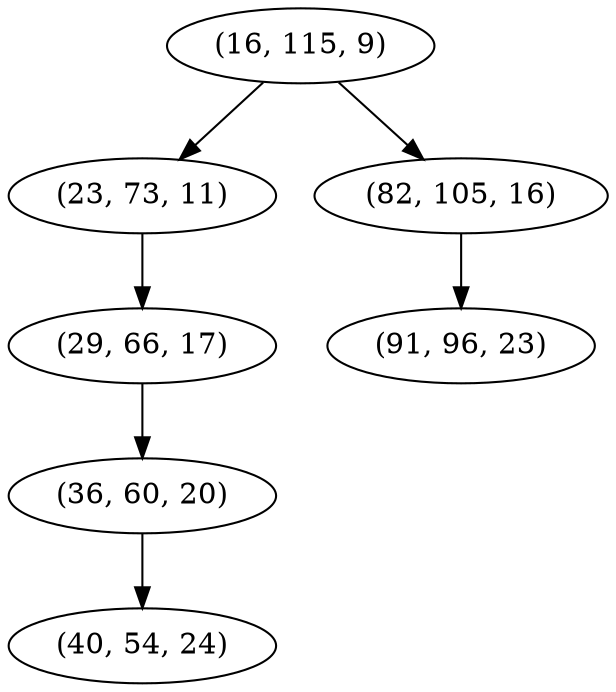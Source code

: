 digraph tree {
    "(16, 115, 9)";
    "(23, 73, 11)";
    "(29, 66, 17)";
    "(36, 60, 20)";
    "(40, 54, 24)";
    "(82, 105, 16)";
    "(91, 96, 23)";
    "(16, 115, 9)" -> "(23, 73, 11)";
    "(16, 115, 9)" -> "(82, 105, 16)";
    "(23, 73, 11)" -> "(29, 66, 17)";
    "(29, 66, 17)" -> "(36, 60, 20)";
    "(36, 60, 20)" -> "(40, 54, 24)";
    "(82, 105, 16)" -> "(91, 96, 23)";
}
